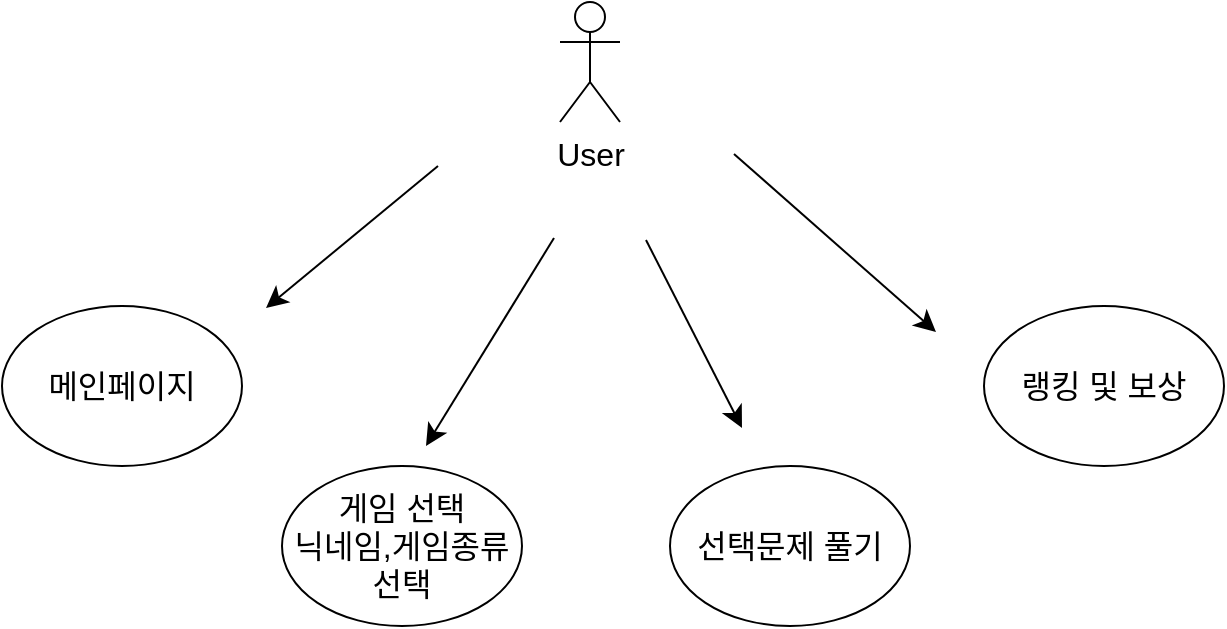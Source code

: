 <mxfile version="22.1.21" type="github">
  <diagram name="페이지-1" id="tjMbeGLDGfOi6D5aleVF">
    <mxGraphModel dx="1027" dy="1185" grid="0" gridSize="10" guides="1" tooltips="1" connect="1" arrows="1" fold="1" page="0" pageScale="1" pageWidth="1169" pageHeight="1654" math="0" shadow="0">
      <root>
        <mxCell id="0" />
        <mxCell id="1" parent="0" />
        <mxCell id="z2bh8KJwpk35vDKDQy6h-1" value="메인페이지" style="ellipse;whiteSpace=wrap;html=1;fontSize=16;" parent="1" vertex="1">
          <mxGeometry x="-125" y="45" width="120" height="80" as="geometry" />
        </mxCell>
        <mxCell id="z2bh8KJwpk35vDKDQy6h-2" value="User" style="shape=umlActor;verticalLabelPosition=bottom;verticalAlign=top;html=1;outlineConnect=0;fontSize=16;" parent="1" vertex="1">
          <mxGeometry x="154" y="-107" width="30" height="60" as="geometry" />
        </mxCell>
        <mxCell id="z2bh8KJwpk35vDKDQy6h-3" value="게임 선택&lt;br&gt;닉네임,게임종류선택" style="ellipse;whiteSpace=wrap;html=1;fontSize=16;" parent="1" vertex="1">
          <mxGeometry x="15" y="125" width="120" height="80" as="geometry" />
        </mxCell>
        <mxCell id="z2bh8KJwpk35vDKDQy6h-4" value="선택문제 풀기&lt;br&gt;" style="ellipse;whiteSpace=wrap;html=1;fontSize=16;" parent="1" vertex="1">
          <mxGeometry x="209" y="125" width="120" height="80" as="geometry" />
        </mxCell>
        <mxCell id="z2bh8KJwpk35vDKDQy6h-6" value="랭킹 및 보상" style="ellipse;whiteSpace=wrap;html=1;fontSize=16;" parent="1" vertex="1">
          <mxGeometry x="366" y="45" width="120" height="80" as="geometry" />
        </mxCell>
        <mxCell id="z2bh8KJwpk35vDKDQy6h-8" value="" style="endArrow=classic;html=1;rounded=0;fontSize=12;startSize=8;endSize=8;curved=1;" parent="1" edge="1">
          <mxGeometry width="50" height="50" relative="1" as="geometry">
            <mxPoint x="93" y="-25" as="sourcePoint" />
            <mxPoint x="7" y="46" as="targetPoint" />
          </mxGeometry>
        </mxCell>
        <mxCell id="z2bh8KJwpk35vDKDQy6h-9" value="" style="endArrow=classic;html=1;rounded=0;fontSize=12;startSize=8;endSize=8;curved=1;" parent="1" edge="1">
          <mxGeometry width="50" height="50" relative="1" as="geometry">
            <mxPoint x="197" y="12" as="sourcePoint" />
            <mxPoint x="245" y="106" as="targetPoint" />
          </mxGeometry>
        </mxCell>
        <mxCell id="z2bh8KJwpk35vDKDQy6h-11" value="" style="endArrow=classic;html=1;rounded=0;fontSize=12;startSize=8;endSize=8;curved=1;" parent="1" edge="1">
          <mxGeometry width="50" height="50" relative="1" as="geometry">
            <mxPoint x="241" y="-31" as="sourcePoint" />
            <mxPoint x="342" y="58" as="targetPoint" />
          </mxGeometry>
        </mxCell>
        <mxCell id="z2bh8KJwpk35vDKDQy6h-12" style="edgeStyle=none;curved=1;rounded=0;orthogonalLoop=1;jettySize=auto;html=1;exitX=0.5;exitY=0;exitDx=0;exitDy=0;fontSize=12;startSize=8;endSize=8;" parent="1" source="z2bh8KJwpk35vDKDQy6h-4" target="z2bh8KJwpk35vDKDQy6h-4" edge="1">
          <mxGeometry relative="1" as="geometry" />
        </mxCell>
        <mxCell id="z2bh8KJwpk35vDKDQy6h-13" value="" style="endArrow=classic;html=1;rounded=0;fontSize=12;startSize=8;endSize=8;curved=1;" parent="1" edge="1">
          <mxGeometry width="50" height="50" relative="1" as="geometry">
            <mxPoint x="151" y="11" as="sourcePoint" />
            <mxPoint x="87" y="115" as="targetPoint" />
          </mxGeometry>
        </mxCell>
      </root>
    </mxGraphModel>
  </diagram>
</mxfile>
